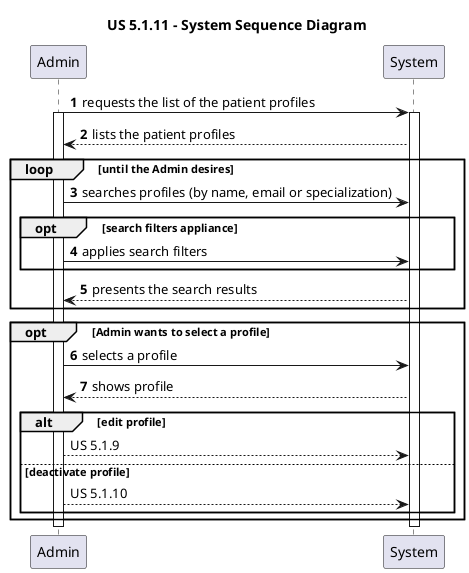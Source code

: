 @startuml
'https://plantuml.com/sequence-diagram

title "US 5.1.11 - System Sequence Diagram"

autonumber

participant Admin as ADM
participant System as SYS

ADM -> SYS : requests the list of the patient profiles
activate ADM
activate SYS

SYS --> ADM : lists the patient profiles

    loop until the Admin desires
    ADM -> SYS : searches profiles (by name, email or specialization)

        opt search filters appliance
        ADM -> SYS : applies search filters
        end opt

    SYS --> ADM : presents the search results
    end loop

    opt Admin wants to select a profile

    ADM -> SYS : selects a profile
    SYS --> ADM : shows profile

autonumber stop
        alt edit profile

        ADM --> SYS : US 5.1.9

        else deactivate profile

            ADM --> SYS : US 5.1.10

        end alt

    end opt

autonumber stop

deactivate ADM
deactivate SYS

@enduml